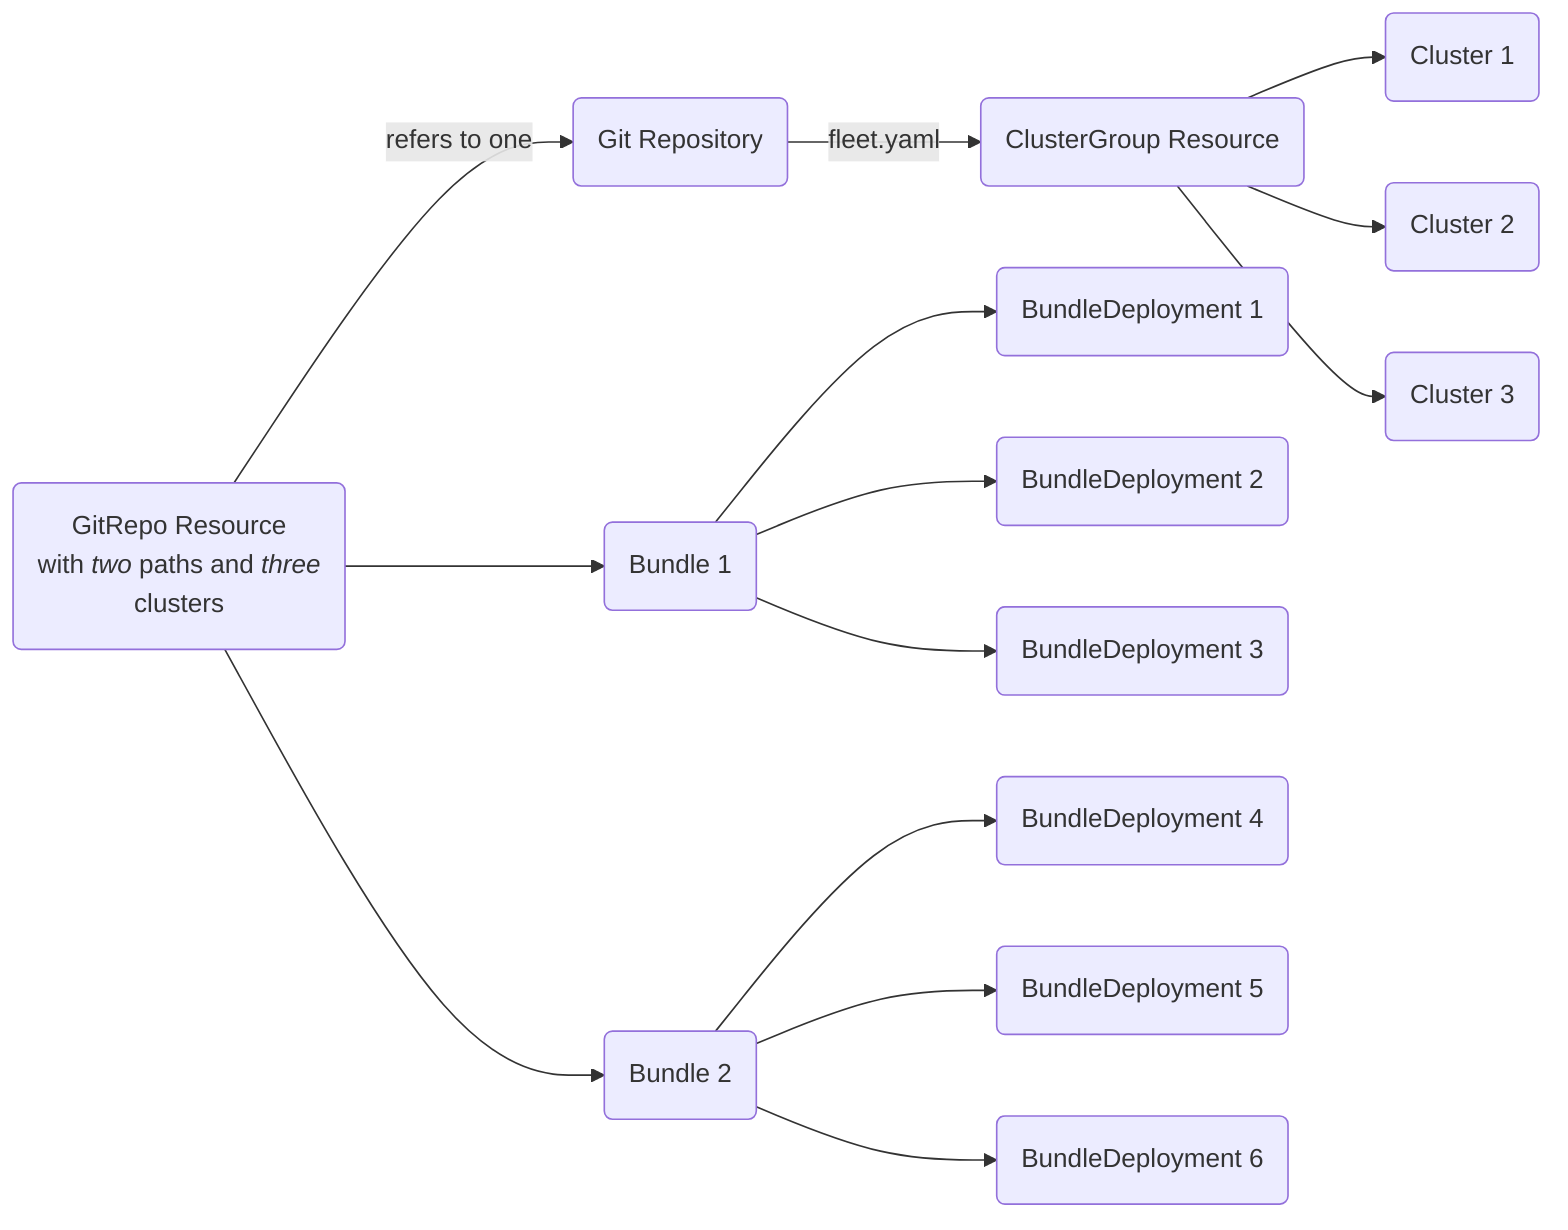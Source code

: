 flowchart LR
    GR("`GitRepo Resource
    with *two* paths and *three*
    clusters`")
    C1(Cluster 1)
    C2(Cluster 2)
    C3(Cluster 3)

    CG(ClusterGroup Resource)

    RGR(Git Repository)

    GR -->|refers to one| RGR

    GR --> B1(Bundle 1)
    GR --> B2(Bundle 2)

    B1 --> BD1(BundleDeployment 1)
    B1 --> BD2(BundleDeployment 2)
    B1 --> BD3(BundleDeployment 3)

    B2 --> BD4(BundleDeployment 4)
    B2 --> BD5(BundleDeployment 5)
    B2 --> BD6(BundleDeployment 6)

    RGR --> |fleet.yaml| CG

    CG --> C1
    CG --> C2
    CG --> C3